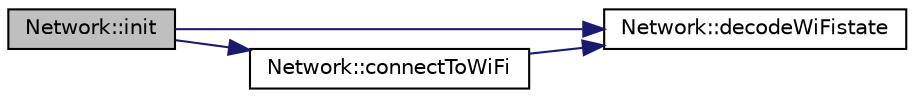 digraph "Network::init"
{
 // LATEX_PDF_SIZE
  edge [fontname="Helvetica",fontsize="10",labelfontname="Helvetica",labelfontsize="10"];
  node [fontname="Helvetica",fontsize="10",shape=record];
  rankdir="LR";
  Node25 [label="Network::init",height=0.2,width=0.4,color="black", fillcolor="grey75", style="filled", fontcolor="black",tooltip="Intitialize WLan-Hardware."];
  Node25 -> Node26 [color="midnightblue",fontsize="10",style="solid",fontname="Helvetica"];
  Node26 [label="Network::decodeWiFistate",height=0.2,width=0.4,color="black", fillcolor="white", style="filled",URL="$class_network.html#a31ebd477ecb0f08f85b7fa52b9f2bb7a",tooltip="Decodes the Error Values from Wifi status() and returns a description."];
  Node25 -> Node27 [color="midnightblue",fontsize="10",style="solid",fontname="Helvetica"];
  Node27 [label="Network::connectToWiFi",height=0.2,width=0.4,color="black", fillcolor="white", style="filled",URL="$class_network.html#ad7fff536b31740411da0e7c8f281eda9",tooltip="Connects to a WiFi with the given Credential."];
  Node27 -> Node26 [color="midnightblue",fontsize="10",style="solid",fontname="Helvetica"];
}

